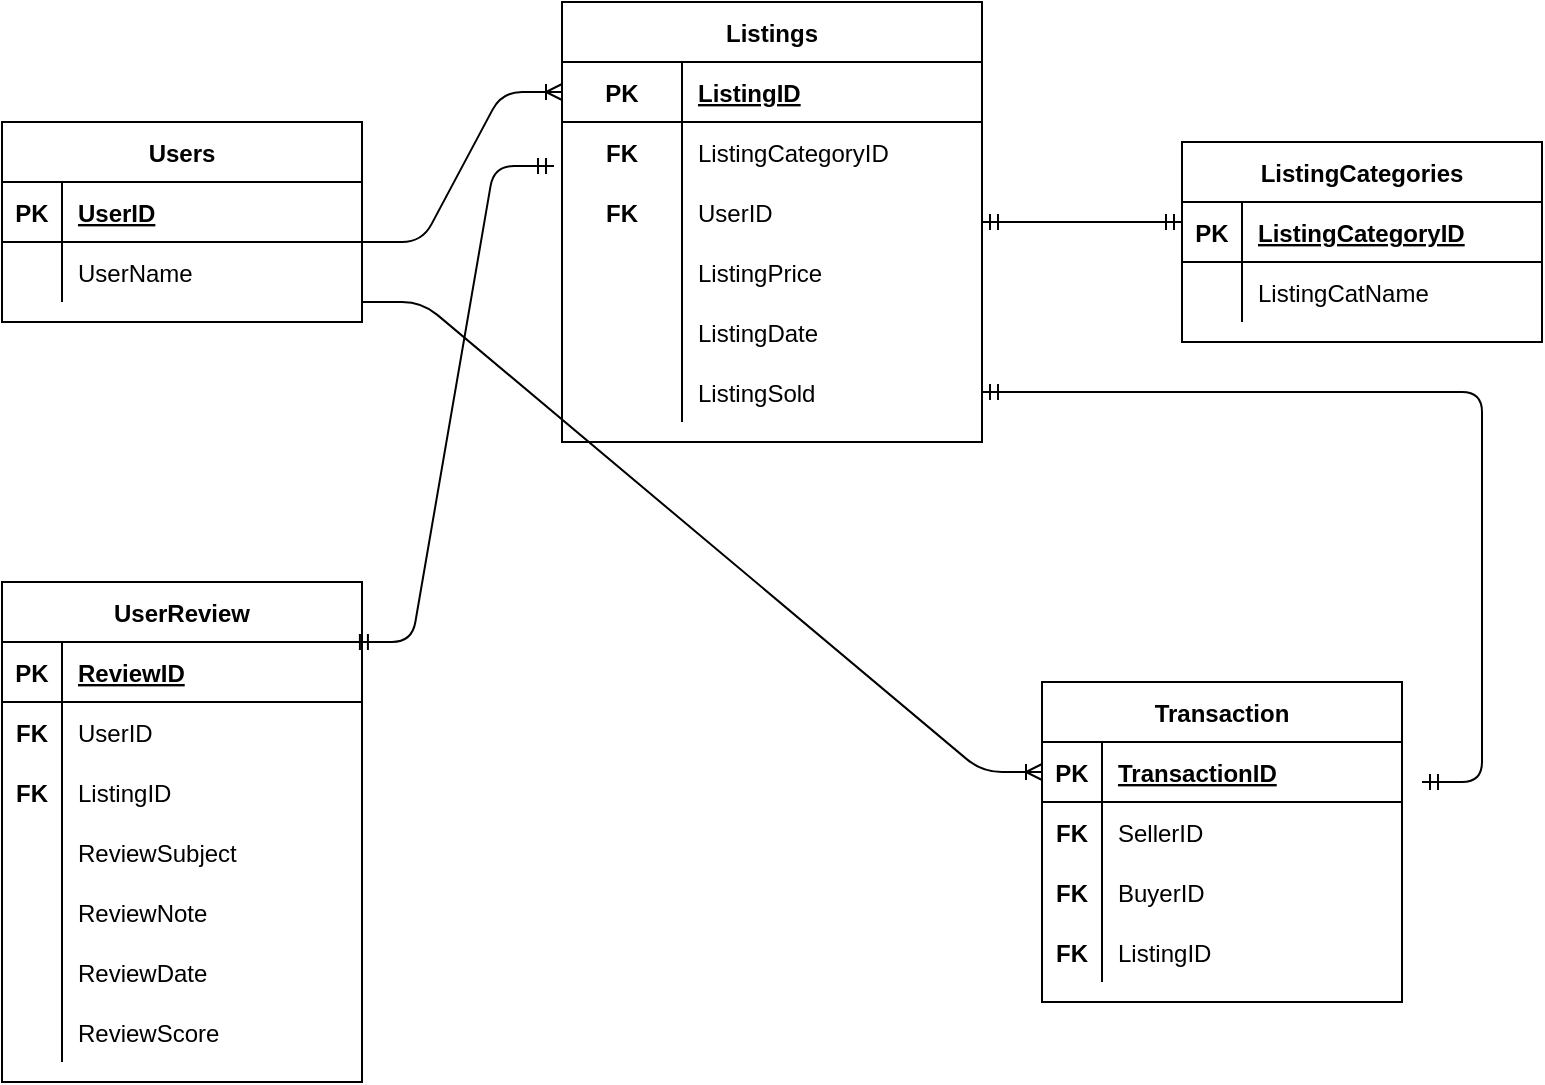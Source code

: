 <mxfile version="14.3.1" type="github">
  <diagram id="fB64tMOYFkFWQUvkLbui" name="Page-1">
    <mxGraphModel dx="1038" dy="587" grid="1" gridSize="10" guides="1" tooltips="1" connect="1" arrows="1" fold="1" page="1" pageScale="1" pageWidth="850" pageHeight="1100" math="0" shadow="0">
      <root>
        <mxCell id="0" />
        <mxCell id="1" parent="0" />
        <mxCell id="2J5BGBihmixoxJaA6tt8-1" value="Listings" style="shape=table;startSize=30;container=1;collapsible=1;childLayout=tableLayout;fixedRows=1;rowLines=0;fontStyle=1;align=center;resizeLast=1;" parent="1" vertex="1">
          <mxGeometry x="320" y="30" width="210" height="220" as="geometry" />
        </mxCell>
        <mxCell id="SBaLLvIWleJ0wnac8fEP-27" value="" style="shape=partialRectangle;collapsible=0;dropTarget=0;pointerEvents=0;fillColor=none;top=0;left=0;bottom=1;right=0;points=[[0,0.5],[1,0.5]];portConstraint=eastwest;" vertex="1" parent="2J5BGBihmixoxJaA6tt8-1">
          <mxGeometry y="30" width="210" height="30" as="geometry" />
        </mxCell>
        <mxCell id="SBaLLvIWleJ0wnac8fEP-28" value="PK" style="shape=partialRectangle;connectable=0;fillColor=none;top=0;left=0;bottom=0;right=0;fontStyle=1;overflow=hidden;" vertex="1" parent="SBaLLvIWleJ0wnac8fEP-27">
          <mxGeometry width="60" height="30" as="geometry" />
        </mxCell>
        <mxCell id="SBaLLvIWleJ0wnac8fEP-29" value="ListingID" style="shape=partialRectangle;connectable=0;fillColor=none;top=0;left=0;bottom=0;right=0;align=left;spacingLeft=6;fontStyle=5;overflow=hidden;" vertex="1" parent="SBaLLvIWleJ0wnac8fEP-27">
          <mxGeometry x="60" width="150" height="30" as="geometry" />
        </mxCell>
        <mxCell id="2J5BGBihmixoxJaA6tt8-14" value="" style="shape=partialRectangle;collapsible=0;dropTarget=0;pointerEvents=0;fillColor=none;top=0;left=0;bottom=0;right=0;points=[[0,0.5],[1,0.5]];portConstraint=eastwest;" parent="2J5BGBihmixoxJaA6tt8-1" vertex="1">
          <mxGeometry y="60" width="210" height="30" as="geometry" />
        </mxCell>
        <mxCell id="2J5BGBihmixoxJaA6tt8-15" value="FK" style="shape=partialRectangle;connectable=0;fillColor=none;top=0;left=0;bottom=0;right=0;fontStyle=1;overflow=hidden;" parent="2J5BGBihmixoxJaA6tt8-14" vertex="1">
          <mxGeometry width="60" height="30" as="geometry" />
        </mxCell>
        <mxCell id="2J5BGBihmixoxJaA6tt8-16" value="ListingCategoryID" style="shape=partialRectangle;connectable=0;fillColor=none;top=0;left=0;bottom=0;right=0;align=left;spacingLeft=6;fontStyle=0;overflow=hidden;" parent="2J5BGBihmixoxJaA6tt8-14" vertex="1">
          <mxGeometry x="60" width="150" height="30" as="geometry" />
        </mxCell>
        <mxCell id="2J5BGBihmixoxJaA6tt8-17" value="" style="shape=partialRectangle;collapsible=0;dropTarget=0;pointerEvents=0;fillColor=none;top=0;left=0;bottom=0;right=0;points=[[0,0.5],[1,0.5]];portConstraint=eastwest;" parent="2J5BGBihmixoxJaA6tt8-1" vertex="1">
          <mxGeometry y="90" width="210" height="30" as="geometry" />
        </mxCell>
        <mxCell id="2J5BGBihmixoxJaA6tt8-18" value="FK" style="shape=partialRectangle;connectable=0;fillColor=none;top=0;left=0;bottom=0;right=0;fontStyle=1;overflow=hidden;" parent="2J5BGBihmixoxJaA6tt8-17" vertex="1">
          <mxGeometry width="60" height="30" as="geometry" />
        </mxCell>
        <mxCell id="2J5BGBihmixoxJaA6tt8-19" value="UserID" style="shape=partialRectangle;connectable=0;fillColor=none;top=0;left=0;bottom=0;right=0;align=left;spacingLeft=6;fontStyle=0;overflow=hidden;" parent="2J5BGBihmixoxJaA6tt8-17" vertex="1">
          <mxGeometry x="60" width="150" height="30" as="geometry" />
        </mxCell>
        <mxCell id="cMP1e0_fmIWZxjMMPKLq-1" value="" style="shape=partialRectangle;collapsible=0;dropTarget=0;pointerEvents=0;fillColor=none;top=0;left=0;bottom=0;right=0;points=[[0,0.5],[1,0.5]];portConstraint=eastwest;" parent="2J5BGBihmixoxJaA6tt8-1" vertex="1">
          <mxGeometry y="120" width="210" height="30" as="geometry" />
        </mxCell>
        <mxCell id="cMP1e0_fmIWZxjMMPKLq-2" value="" style="shape=partialRectangle;connectable=0;fillColor=none;top=0;left=0;bottom=0;right=0;fontStyle=1;overflow=hidden;" parent="cMP1e0_fmIWZxjMMPKLq-1" vertex="1">
          <mxGeometry width="60" height="30" as="geometry" />
        </mxCell>
        <mxCell id="cMP1e0_fmIWZxjMMPKLq-3" value="ListingPrice" style="shape=partialRectangle;connectable=0;fillColor=none;top=0;left=0;bottom=0;right=0;align=left;spacingLeft=6;fontStyle=0;overflow=hidden;" parent="cMP1e0_fmIWZxjMMPKLq-1" vertex="1">
          <mxGeometry x="60" width="150" height="30" as="geometry" />
        </mxCell>
        <mxCell id="SBaLLvIWleJ0wnac8fEP-30" value="" style="shape=partialRectangle;collapsible=0;dropTarget=0;pointerEvents=0;fillColor=none;top=0;left=0;bottom=0;right=0;points=[[0,0.5],[1,0.5]];portConstraint=eastwest;" vertex="1" parent="2J5BGBihmixoxJaA6tt8-1">
          <mxGeometry y="150" width="210" height="30" as="geometry" />
        </mxCell>
        <mxCell id="SBaLLvIWleJ0wnac8fEP-31" value="" style="shape=partialRectangle;connectable=0;fillColor=none;top=0;left=0;bottom=0;right=0;editable=1;overflow=hidden;" vertex="1" parent="SBaLLvIWleJ0wnac8fEP-30">
          <mxGeometry width="60" height="30" as="geometry" />
        </mxCell>
        <mxCell id="SBaLLvIWleJ0wnac8fEP-32" value="ListingDate" style="shape=partialRectangle;connectable=0;fillColor=none;top=0;left=0;bottom=0;right=0;align=left;spacingLeft=6;overflow=hidden;" vertex="1" parent="SBaLLvIWleJ0wnac8fEP-30">
          <mxGeometry x="60" width="150" height="30" as="geometry" />
        </mxCell>
        <mxCell id="2J5BGBihmixoxJaA6tt8-11" value="" style="shape=partialRectangle;collapsible=0;dropTarget=0;pointerEvents=0;fillColor=none;top=0;left=0;bottom=0;right=0;points=[[0,0.5],[1,0.5]];portConstraint=eastwest;" parent="2J5BGBihmixoxJaA6tt8-1" vertex="1">
          <mxGeometry y="180" width="210" height="30" as="geometry" />
        </mxCell>
        <mxCell id="2J5BGBihmixoxJaA6tt8-12" value="" style="shape=partialRectangle;connectable=0;fillColor=none;top=0;left=0;bottom=0;right=0;editable=1;overflow=hidden;" parent="2J5BGBihmixoxJaA6tt8-11" vertex="1">
          <mxGeometry width="60" height="30" as="geometry" />
        </mxCell>
        <mxCell id="2J5BGBihmixoxJaA6tt8-13" value="ListingSold" style="shape=partialRectangle;connectable=0;fillColor=none;top=0;left=0;bottom=0;right=0;align=left;spacingLeft=6;overflow=hidden;" parent="2J5BGBihmixoxJaA6tt8-11" vertex="1">
          <mxGeometry x="60" width="150" height="30" as="geometry" />
        </mxCell>
        <mxCell id="SBaLLvIWleJ0wnac8fEP-14" value="Users" style="shape=table;startSize=30;container=1;collapsible=1;childLayout=tableLayout;fixedRows=1;rowLines=0;fontStyle=1;align=center;resizeLast=1;" vertex="1" parent="1">
          <mxGeometry x="40" y="90" width="180" height="100" as="geometry" />
        </mxCell>
        <mxCell id="SBaLLvIWleJ0wnac8fEP-15" value="" style="shape=partialRectangle;collapsible=0;dropTarget=0;pointerEvents=0;fillColor=none;top=0;left=0;bottom=1;right=0;points=[[0,0.5],[1,0.5]];portConstraint=eastwest;" vertex="1" parent="SBaLLvIWleJ0wnac8fEP-14">
          <mxGeometry y="30" width="180" height="30" as="geometry" />
        </mxCell>
        <mxCell id="SBaLLvIWleJ0wnac8fEP-16" value="PK" style="shape=partialRectangle;connectable=0;fillColor=none;top=0;left=0;bottom=0;right=0;fontStyle=1;overflow=hidden;" vertex="1" parent="SBaLLvIWleJ0wnac8fEP-15">
          <mxGeometry width="30" height="30" as="geometry" />
        </mxCell>
        <mxCell id="SBaLLvIWleJ0wnac8fEP-17" value="UserID" style="shape=partialRectangle;connectable=0;fillColor=none;top=0;left=0;bottom=0;right=0;align=left;spacingLeft=6;fontStyle=5;overflow=hidden;" vertex="1" parent="SBaLLvIWleJ0wnac8fEP-15">
          <mxGeometry x="30" width="150" height="30" as="geometry" />
        </mxCell>
        <mxCell id="SBaLLvIWleJ0wnac8fEP-18" value="" style="shape=partialRectangle;collapsible=0;dropTarget=0;pointerEvents=0;fillColor=none;top=0;left=0;bottom=0;right=0;points=[[0,0.5],[1,0.5]];portConstraint=eastwest;" vertex="1" parent="SBaLLvIWleJ0wnac8fEP-14">
          <mxGeometry y="60" width="180" height="30" as="geometry" />
        </mxCell>
        <mxCell id="SBaLLvIWleJ0wnac8fEP-19" value="" style="shape=partialRectangle;connectable=0;fillColor=none;top=0;left=0;bottom=0;right=0;editable=1;overflow=hidden;" vertex="1" parent="SBaLLvIWleJ0wnac8fEP-18">
          <mxGeometry width="30" height="30" as="geometry" />
        </mxCell>
        <mxCell id="SBaLLvIWleJ0wnac8fEP-20" value="UserName" style="shape=partialRectangle;connectable=0;fillColor=none;top=0;left=0;bottom=0;right=0;align=left;spacingLeft=6;overflow=hidden;" vertex="1" parent="SBaLLvIWleJ0wnac8fEP-18">
          <mxGeometry x="30" width="150" height="30" as="geometry" />
        </mxCell>
        <mxCell id="SBaLLvIWleJ0wnac8fEP-33" value="ListingCategories" style="shape=table;startSize=30;container=1;collapsible=1;childLayout=tableLayout;fixedRows=1;rowLines=0;fontStyle=1;align=center;resizeLast=1;" vertex="1" parent="1">
          <mxGeometry x="630" y="100" width="180" height="100" as="geometry" />
        </mxCell>
        <mxCell id="SBaLLvIWleJ0wnac8fEP-34" value="" style="shape=partialRectangle;collapsible=0;dropTarget=0;pointerEvents=0;fillColor=none;top=0;left=0;bottom=1;right=0;points=[[0,0.5],[1,0.5]];portConstraint=eastwest;" vertex="1" parent="SBaLLvIWleJ0wnac8fEP-33">
          <mxGeometry y="30" width="180" height="30" as="geometry" />
        </mxCell>
        <mxCell id="SBaLLvIWleJ0wnac8fEP-35" value="PK" style="shape=partialRectangle;connectable=0;fillColor=none;top=0;left=0;bottom=0;right=0;fontStyle=1;overflow=hidden;" vertex="1" parent="SBaLLvIWleJ0wnac8fEP-34">
          <mxGeometry width="30" height="30" as="geometry" />
        </mxCell>
        <mxCell id="SBaLLvIWleJ0wnac8fEP-36" value="ListingCategoryID" style="shape=partialRectangle;connectable=0;fillColor=none;top=0;left=0;bottom=0;right=0;align=left;spacingLeft=6;fontStyle=5;overflow=hidden;" vertex="1" parent="SBaLLvIWleJ0wnac8fEP-34">
          <mxGeometry x="30" width="150" height="30" as="geometry" />
        </mxCell>
        <mxCell id="SBaLLvIWleJ0wnac8fEP-37" value="" style="shape=partialRectangle;collapsible=0;dropTarget=0;pointerEvents=0;fillColor=none;top=0;left=0;bottom=0;right=0;points=[[0,0.5],[1,0.5]];portConstraint=eastwest;" vertex="1" parent="SBaLLvIWleJ0wnac8fEP-33">
          <mxGeometry y="60" width="180" height="30" as="geometry" />
        </mxCell>
        <mxCell id="SBaLLvIWleJ0wnac8fEP-38" value="" style="shape=partialRectangle;connectable=0;fillColor=none;top=0;left=0;bottom=0;right=0;editable=1;overflow=hidden;" vertex="1" parent="SBaLLvIWleJ0wnac8fEP-37">
          <mxGeometry width="30" height="30" as="geometry" />
        </mxCell>
        <mxCell id="SBaLLvIWleJ0wnac8fEP-39" value="ListingCatName" style="shape=partialRectangle;connectable=0;fillColor=none;top=0;left=0;bottom=0;right=0;align=left;spacingLeft=6;overflow=hidden;" vertex="1" parent="SBaLLvIWleJ0wnac8fEP-37">
          <mxGeometry x="30" width="150" height="30" as="geometry" />
        </mxCell>
        <mxCell id="SBaLLvIWleJ0wnac8fEP-47" value="UserReview" style="shape=table;startSize=30;container=1;collapsible=1;childLayout=tableLayout;fixedRows=1;rowLines=0;fontStyle=1;align=center;resizeLast=1;" vertex="1" parent="1">
          <mxGeometry x="40" y="320" width="180" height="250" as="geometry" />
        </mxCell>
        <mxCell id="SBaLLvIWleJ0wnac8fEP-48" value="" style="shape=partialRectangle;collapsible=0;dropTarget=0;pointerEvents=0;fillColor=none;top=0;left=0;bottom=1;right=0;points=[[0,0.5],[1,0.5]];portConstraint=eastwest;" vertex="1" parent="SBaLLvIWleJ0wnac8fEP-47">
          <mxGeometry y="30" width="180" height="30" as="geometry" />
        </mxCell>
        <mxCell id="SBaLLvIWleJ0wnac8fEP-49" value="PK" style="shape=partialRectangle;connectable=0;fillColor=none;top=0;left=0;bottom=0;right=0;fontStyle=1;overflow=hidden;" vertex="1" parent="SBaLLvIWleJ0wnac8fEP-48">
          <mxGeometry width="30" height="30" as="geometry" />
        </mxCell>
        <mxCell id="SBaLLvIWleJ0wnac8fEP-50" value="ReviewID" style="shape=partialRectangle;connectable=0;fillColor=none;top=0;left=0;bottom=0;right=0;align=left;spacingLeft=6;fontStyle=5;overflow=hidden;" vertex="1" parent="SBaLLvIWleJ0wnac8fEP-48">
          <mxGeometry x="30" width="150" height="30" as="geometry" />
        </mxCell>
        <mxCell id="SBaLLvIWleJ0wnac8fEP-51" value="" style="shape=partialRectangle;collapsible=0;dropTarget=0;pointerEvents=0;fillColor=none;top=0;left=0;bottom=0;right=0;points=[[0,0.5],[1,0.5]];portConstraint=eastwest;" vertex="1" parent="SBaLLvIWleJ0wnac8fEP-47">
          <mxGeometry y="60" width="180" height="30" as="geometry" />
        </mxCell>
        <mxCell id="SBaLLvIWleJ0wnac8fEP-52" value="FK" style="shape=partialRectangle;connectable=0;fillColor=none;top=0;left=0;bottom=0;right=0;editable=1;overflow=hidden;fontStyle=1" vertex="1" parent="SBaLLvIWleJ0wnac8fEP-51">
          <mxGeometry width="30" height="30" as="geometry" />
        </mxCell>
        <mxCell id="SBaLLvIWleJ0wnac8fEP-53" value="UserID" style="shape=partialRectangle;connectable=0;fillColor=none;top=0;left=0;bottom=0;right=0;align=left;spacingLeft=6;overflow=hidden;" vertex="1" parent="SBaLLvIWleJ0wnac8fEP-51">
          <mxGeometry x="30" width="150" height="30" as="geometry" />
        </mxCell>
        <mxCell id="SBaLLvIWleJ0wnac8fEP-54" value="" style="shape=partialRectangle;collapsible=0;dropTarget=0;pointerEvents=0;fillColor=none;top=0;left=0;bottom=0;right=0;points=[[0,0.5],[1,0.5]];portConstraint=eastwest;" vertex="1" parent="SBaLLvIWleJ0wnac8fEP-47">
          <mxGeometry y="90" width="180" height="30" as="geometry" />
        </mxCell>
        <mxCell id="SBaLLvIWleJ0wnac8fEP-55" value="FK" style="shape=partialRectangle;connectable=0;fillColor=none;top=0;left=0;bottom=0;right=0;editable=1;overflow=hidden;fontStyle=1" vertex="1" parent="SBaLLvIWleJ0wnac8fEP-54">
          <mxGeometry width="30" height="30" as="geometry" />
        </mxCell>
        <mxCell id="SBaLLvIWleJ0wnac8fEP-56" value="ListingID" style="shape=partialRectangle;connectable=0;fillColor=none;top=0;left=0;bottom=0;right=0;align=left;spacingLeft=6;overflow=hidden;" vertex="1" parent="SBaLLvIWleJ0wnac8fEP-54">
          <mxGeometry x="30" width="150" height="30" as="geometry" />
        </mxCell>
        <mxCell id="SBaLLvIWleJ0wnac8fEP-75" value="" style="shape=partialRectangle;collapsible=0;dropTarget=0;pointerEvents=0;fillColor=none;top=0;left=0;bottom=0;right=0;points=[[0,0.5],[1,0.5]];portConstraint=eastwest;" vertex="1" parent="SBaLLvIWleJ0wnac8fEP-47">
          <mxGeometry y="120" width="180" height="30" as="geometry" />
        </mxCell>
        <mxCell id="SBaLLvIWleJ0wnac8fEP-76" value="" style="shape=partialRectangle;connectable=0;fillColor=none;top=0;left=0;bottom=0;right=0;fontStyle=0;overflow=hidden;" vertex="1" parent="SBaLLvIWleJ0wnac8fEP-75">
          <mxGeometry width="30" height="30" as="geometry" />
        </mxCell>
        <mxCell id="SBaLLvIWleJ0wnac8fEP-77" value="ReviewSubject" style="shape=partialRectangle;connectable=0;fillColor=none;top=0;left=0;bottom=0;right=0;align=left;spacingLeft=6;fontStyle=0;overflow=hidden;" vertex="1" parent="SBaLLvIWleJ0wnac8fEP-75">
          <mxGeometry x="30" width="150" height="30" as="geometry" />
        </mxCell>
        <mxCell id="SBaLLvIWleJ0wnac8fEP-78" value="" style="shape=partialRectangle;collapsible=0;dropTarget=0;pointerEvents=0;fillColor=none;top=0;left=0;bottom=0;right=0;points=[[0,0.5],[1,0.5]];portConstraint=eastwest;" vertex="1" parent="SBaLLvIWleJ0wnac8fEP-47">
          <mxGeometry y="150" width="180" height="30" as="geometry" />
        </mxCell>
        <mxCell id="SBaLLvIWleJ0wnac8fEP-79" value="" style="shape=partialRectangle;connectable=0;fillColor=none;top=0;left=0;bottom=0;right=0;fontStyle=0;overflow=hidden;" vertex="1" parent="SBaLLvIWleJ0wnac8fEP-78">
          <mxGeometry width="30" height="30" as="geometry" />
        </mxCell>
        <mxCell id="SBaLLvIWleJ0wnac8fEP-80" value="ReviewNote" style="shape=partialRectangle;connectable=0;fillColor=none;top=0;left=0;bottom=0;right=0;align=left;spacingLeft=6;fontStyle=0;overflow=hidden;" vertex="1" parent="SBaLLvIWleJ0wnac8fEP-78">
          <mxGeometry x="30" width="150" height="30" as="geometry" />
        </mxCell>
        <mxCell id="SBaLLvIWleJ0wnac8fEP-68" value="" style="shape=partialRectangle;collapsible=0;dropTarget=0;pointerEvents=0;fillColor=none;top=0;left=0;bottom=0;right=0;points=[[0,0.5],[1,0.5]];portConstraint=eastwest;" vertex="1" parent="SBaLLvIWleJ0wnac8fEP-47">
          <mxGeometry y="180" width="180" height="30" as="geometry" />
        </mxCell>
        <mxCell id="SBaLLvIWleJ0wnac8fEP-69" value="" style="shape=partialRectangle;connectable=0;fillColor=none;top=0;left=0;bottom=0;right=0;fontStyle=0;overflow=hidden;" vertex="1" parent="SBaLLvIWleJ0wnac8fEP-68">
          <mxGeometry width="30" height="30" as="geometry" />
        </mxCell>
        <mxCell id="SBaLLvIWleJ0wnac8fEP-70" value="ReviewDate" style="shape=partialRectangle;connectable=0;fillColor=none;top=0;left=0;bottom=0;right=0;align=left;spacingLeft=6;fontStyle=0;overflow=hidden;" vertex="1" parent="SBaLLvIWleJ0wnac8fEP-68">
          <mxGeometry x="30" width="150" height="30" as="geometry" />
        </mxCell>
        <mxCell id="SBaLLvIWleJ0wnac8fEP-57" value="" style="shape=partialRectangle;collapsible=0;dropTarget=0;pointerEvents=0;fillColor=none;top=0;left=0;bottom=0;right=0;points=[[0,0.5],[1,0.5]];portConstraint=eastwest;" vertex="1" parent="SBaLLvIWleJ0wnac8fEP-47">
          <mxGeometry y="210" width="180" height="30" as="geometry" />
        </mxCell>
        <mxCell id="SBaLLvIWleJ0wnac8fEP-58" value="" style="shape=partialRectangle;connectable=0;fillColor=none;top=0;left=0;bottom=0;right=0;editable=1;overflow=hidden;" vertex="1" parent="SBaLLvIWleJ0wnac8fEP-57">
          <mxGeometry width="30" height="30" as="geometry" />
        </mxCell>
        <mxCell id="SBaLLvIWleJ0wnac8fEP-59" value="ReviewScore" style="shape=partialRectangle;connectable=0;fillColor=none;top=0;left=0;bottom=0;right=0;align=left;spacingLeft=6;overflow=hidden;" vertex="1" parent="SBaLLvIWleJ0wnac8fEP-57">
          <mxGeometry x="30" width="150" height="30" as="geometry" />
        </mxCell>
        <mxCell id="SBaLLvIWleJ0wnac8fEP-81" value="Transaction" style="shape=table;startSize=30;container=1;collapsible=1;childLayout=tableLayout;fixedRows=1;rowLines=0;fontStyle=1;align=center;resizeLast=1;" vertex="1" parent="1">
          <mxGeometry x="560" y="370" width="180" height="160" as="geometry" />
        </mxCell>
        <mxCell id="SBaLLvIWleJ0wnac8fEP-82" value="" style="shape=partialRectangle;collapsible=0;dropTarget=0;pointerEvents=0;fillColor=none;top=0;left=0;bottom=1;right=0;points=[[0,0.5],[1,0.5]];portConstraint=eastwest;" vertex="1" parent="SBaLLvIWleJ0wnac8fEP-81">
          <mxGeometry y="30" width="180" height="30" as="geometry" />
        </mxCell>
        <mxCell id="SBaLLvIWleJ0wnac8fEP-83" value="PK" style="shape=partialRectangle;connectable=0;fillColor=none;top=0;left=0;bottom=0;right=0;fontStyle=1;overflow=hidden;" vertex="1" parent="SBaLLvIWleJ0wnac8fEP-82">
          <mxGeometry width="30" height="30" as="geometry" />
        </mxCell>
        <mxCell id="SBaLLvIWleJ0wnac8fEP-84" value="TransactionID" style="shape=partialRectangle;connectable=0;fillColor=none;top=0;left=0;bottom=0;right=0;align=left;spacingLeft=6;fontStyle=5;overflow=hidden;" vertex="1" parent="SBaLLvIWleJ0wnac8fEP-82">
          <mxGeometry x="30" width="150" height="30" as="geometry" />
        </mxCell>
        <mxCell id="SBaLLvIWleJ0wnac8fEP-85" value="" style="shape=partialRectangle;collapsible=0;dropTarget=0;pointerEvents=0;fillColor=none;top=0;left=0;bottom=0;right=0;points=[[0,0.5],[1,0.5]];portConstraint=eastwest;" vertex="1" parent="SBaLLvIWleJ0wnac8fEP-81">
          <mxGeometry y="60" width="180" height="30" as="geometry" />
        </mxCell>
        <mxCell id="SBaLLvIWleJ0wnac8fEP-86" value="FK" style="shape=partialRectangle;connectable=0;fillColor=none;top=0;left=0;bottom=0;right=0;editable=1;overflow=hidden;fontStyle=1" vertex="1" parent="SBaLLvIWleJ0wnac8fEP-85">
          <mxGeometry width="30" height="30" as="geometry" />
        </mxCell>
        <mxCell id="SBaLLvIWleJ0wnac8fEP-87" value="SellerID" style="shape=partialRectangle;connectable=0;fillColor=none;top=0;left=0;bottom=0;right=0;align=left;spacingLeft=6;overflow=hidden;" vertex="1" parent="SBaLLvIWleJ0wnac8fEP-85">
          <mxGeometry x="30" width="150" height="30" as="geometry" />
        </mxCell>
        <mxCell id="SBaLLvIWleJ0wnac8fEP-88" value="" style="shape=partialRectangle;collapsible=0;dropTarget=0;pointerEvents=0;fillColor=none;top=0;left=0;bottom=0;right=0;points=[[0,0.5],[1,0.5]];portConstraint=eastwest;" vertex="1" parent="SBaLLvIWleJ0wnac8fEP-81">
          <mxGeometry y="90" width="180" height="30" as="geometry" />
        </mxCell>
        <mxCell id="SBaLLvIWleJ0wnac8fEP-89" value="FK" style="shape=partialRectangle;connectable=0;fillColor=none;top=0;left=0;bottom=0;right=0;editable=1;overflow=hidden;fontStyle=1" vertex="1" parent="SBaLLvIWleJ0wnac8fEP-88">
          <mxGeometry width="30" height="30" as="geometry" />
        </mxCell>
        <mxCell id="SBaLLvIWleJ0wnac8fEP-90" value="BuyerID" style="shape=partialRectangle;connectable=0;fillColor=none;top=0;left=0;bottom=0;right=0;align=left;spacingLeft=6;overflow=hidden;" vertex="1" parent="SBaLLvIWleJ0wnac8fEP-88">
          <mxGeometry x="30" width="150" height="30" as="geometry" />
        </mxCell>
        <mxCell id="SBaLLvIWleJ0wnac8fEP-91" value="" style="shape=partialRectangle;collapsible=0;dropTarget=0;pointerEvents=0;fillColor=none;top=0;left=0;bottom=0;right=0;points=[[0,0.5],[1,0.5]];portConstraint=eastwest;" vertex="1" parent="SBaLLvIWleJ0wnac8fEP-81">
          <mxGeometry y="120" width="180" height="30" as="geometry" />
        </mxCell>
        <mxCell id="SBaLLvIWleJ0wnac8fEP-92" value="FK" style="shape=partialRectangle;connectable=0;fillColor=none;top=0;left=0;bottom=0;right=0;editable=1;overflow=hidden;fontStyle=1" vertex="1" parent="SBaLLvIWleJ0wnac8fEP-91">
          <mxGeometry width="30" height="30" as="geometry" />
        </mxCell>
        <mxCell id="SBaLLvIWleJ0wnac8fEP-93" value="ListingID" style="shape=partialRectangle;connectable=0;fillColor=none;top=0;left=0;bottom=0;right=0;align=left;spacingLeft=6;overflow=hidden;" vertex="1" parent="SBaLLvIWleJ0wnac8fEP-91">
          <mxGeometry x="30" width="150" height="30" as="geometry" />
        </mxCell>
        <mxCell id="SBaLLvIWleJ0wnac8fEP-94" value="" style="edgeStyle=entityRelationEdgeStyle;fontSize=12;html=1;endArrow=ERoneToMany;entryX=0;entryY=0.5;entryDx=0;entryDy=0;" edge="1" parent="1" target="SBaLLvIWleJ0wnac8fEP-27">
          <mxGeometry width="100" height="100" relative="1" as="geometry">
            <mxPoint x="220" y="150" as="sourcePoint" />
            <mxPoint x="320" y="50" as="targetPoint" />
          </mxGeometry>
        </mxCell>
        <mxCell id="SBaLLvIWleJ0wnac8fEP-95" value="" style="edgeStyle=entityRelationEdgeStyle;fontSize=12;html=1;endArrow=ERmandOne;startArrow=ERmandOne;" edge="1" parent="1" target="2J5BGBihmixoxJaA6tt8-11">
          <mxGeometry width="100" height="100" relative="1" as="geometry">
            <mxPoint x="750" y="420" as="sourcePoint" />
            <mxPoint x="320" y="220" as="targetPoint" />
          </mxGeometry>
        </mxCell>
        <mxCell id="SBaLLvIWleJ0wnac8fEP-96" value="" style="edgeStyle=entityRelationEdgeStyle;fontSize=12;html=1;endArrow=ERoneToMany;entryX=0;entryY=0.5;entryDx=0;entryDy=0;" edge="1" parent="1" target="SBaLLvIWleJ0wnac8fEP-82">
          <mxGeometry width="100" height="100" relative="1" as="geometry">
            <mxPoint x="220" y="180" as="sourcePoint" />
            <mxPoint x="470" y="230" as="targetPoint" />
          </mxGeometry>
        </mxCell>
        <mxCell id="SBaLLvIWleJ0wnac8fEP-97" value="" style="edgeStyle=entityRelationEdgeStyle;fontSize=12;html=1;endArrow=ERmandOne;startArrow=ERmandOne;exitX=1;exitY=0.5;exitDx=0;exitDy=0;" edge="1" parent="1" source="2J5BGBihmixoxJaA6tt8-1">
          <mxGeometry width="100" height="100" relative="1" as="geometry">
            <mxPoint x="530" y="240" as="sourcePoint" />
            <mxPoint x="630" y="140" as="targetPoint" />
          </mxGeometry>
        </mxCell>
        <mxCell id="SBaLLvIWleJ0wnac8fEP-98" value="" style="edgeStyle=entityRelationEdgeStyle;fontSize=12;html=1;endArrow=ERmandOne;startArrow=ERmandOne;exitX=0.972;exitY=0;exitDx=0;exitDy=0;exitPerimeter=0;entryX=-0.019;entryY=0.733;entryDx=0;entryDy=0;entryPerimeter=0;" edge="1" parent="1" source="SBaLLvIWleJ0wnac8fEP-48" target="2J5BGBihmixoxJaA6tt8-14">
          <mxGeometry width="100" height="100" relative="1" as="geometry">
            <mxPoint x="370" y="330" as="sourcePoint" />
            <mxPoint x="470" y="230" as="targetPoint" />
          </mxGeometry>
        </mxCell>
      </root>
    </mxGraphModel>
  </diagram>
</mxfile>
